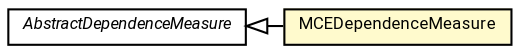 #!/usr/local/bin/dot
#
# Class diagram 
# Generated by UMLGraph version R5_7_2-60-g0e99a6 (http://www.spinellis.gr/umlgraph/)
#

digraph G {
	graph [fontnames="svg"]
	edge [fontname="Roboto",fontsize=7,labelfontname="Roboto",labelfontsize=7,color="black"];
	node [fontname="Roboto",fontcolor="black",fontsize=8,shape=plaintext,margin=0,width=0,height=0];
	nodesep=0.15;
	ranksep=0.25;
	rankdir=LR;
	// de.lmu.ifi.dbs.elki.math.statistics.dependence.AbstractDependenceMeasure
	c6651344 [label=<<table title="de.lmu.ifi.dbs.elki.math.statistics.dependence.AbstractDependenceMeasure" border="0" cellborder="1" cellspacing="0" cellpadding="2" href="AbstractDependenceMeasure.html" target="_parent">
		<tr><td><table border="0" cellspacing="0" cellpadding="1">
		<tr><td align="center" balign="center"> <font face="Roboto"><i>AbstractDependenceMeasure</i></font> </td></tr>
		</table></td></tr>
		</table>>, URL="AbstractDependenceMeasure.html"];
	// de.lmu.ifi.dbs.elki.math.statistics.dependence.MCEDependenceMeasure
	c6651349 [label=<<table title="de.lmu.ifi.dbs.elki.math.statistics.dependence.MCEDependenceMeasure" border="0" cellborder="1" cellspacing="0" cellpadding="2" bgcolor="lemonChiffon" href="MCEDependenceMeasure.html" target="_parent">
		<tr><td><table border="0" cellspacing="0" cellpadding="1">
		<tr><td align="center" balign="center"> <font face="Roboto">MCEDependenceMeasure</font> </td></tr>
		</table></td></tr>
		</table>>, URL="MCEDependenceMeasure.html"];
	// de.lmu.ifi.dbs.elki.math.statistics.dependence.MCEDependenceMeasure extends de.lmu.ifi.dbs.elki.math.statistics.dependence.AbstractDependenceMeasure
	c6651344 -> c6651349 [arrowtail=empty,dir=back,weight=10];
}

